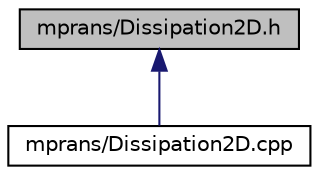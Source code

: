 digraph "mprans/Dissipation2D.h"
{
 // LATEX_PDF_SIZE
  edge [fontname="Helvetica",fontsize="10",labelfontname="Helvetica",labelfontsize="10"];
  node [fontname="Helvetica",fontsize="10",shape=record];
  Node1 [label="mprans/Dissipation2D.h",height=0.2,width=0.4,color="black", fillcolor="grey75", style="filled", fontcolor="black",tooltip=" "];
  Node1 -> Node2 [dir="back",color="midnightblue",fontsize="10",style="solid",fontname="Helvetica"];
  Node2 [label="mprans/Dissipation2D.cpp",height=0.2,width=0.4,color="black", fillcolor="white", style="filled",URL="$dc/dd7/Dissipation2D_8cpp.html",tooltip=" "];
}
